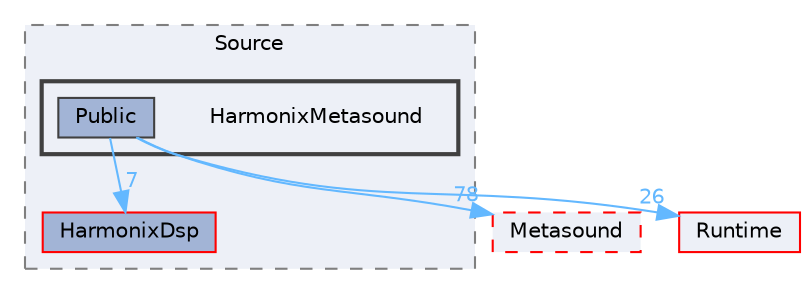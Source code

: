 digraph "HarmonixMetasound"
{
 // INTERACTIVE_SVG=YES
 // LATEX_PDF_SIZE
  bgcolor="transparent";
  edge [fontname=Helvetica,fontsize=10,labelfontname=Helvetica,labelfontsize=10];
  node [fontname=Helvetica,fontsize=10,shape=box,height=0.2,width=0.4];
  compound=true
  subgraph clusterdir_245d09008c163ef7f0c2e8e57ae4474c {
    graph [ bgcolor="#edf0f7", pencolor="grey50", label="Source", fontname=Helvetica,fontsize=10 style="filled,dashed", URL="dir_245d09008c163ef7f0c2e8e57ae4474c.html",tooltip=""]
  dir_4e1a6c5cdd9198d90377cec3c249fdb9 [label="HarmonixDsp", fillcolor="#a2b4d6", color="red", style="filled", URL="dir_4e1a6c5cdd9198d90377cec3c249fdb9.html",tooltip=""];
  subgraph clusterdir_177e1130fdfacc4fdb100e11460f146f {
    graph [ bgcolor="#edf0f7", pencolor="grey25", label="", fontname=Helvetica,fontsize=10 style="filled,bold", URL="dir_177e1130fdfacc4fdb100e11460f146f.html",tooltip=""]
    dir_177e1130fdfacc4fdb100e11460f146f [shape=plaintext, label="HarmonixMetasound"];
  dir_6bd7e560a3e8f4c85e7de963893ceee3 [label="Public", fillcolor="#a2b4d6", color="grey25", style="filled", URL="dir_6bd7e560a3e8f4c85e7de963893ceee3.html",tooltip=""];
  }
  }
  dir_52d1b8d6fa9cdd7a31b461c66b8032c4 [label="Metasound", fillcolor="#edf0f7", color="red", style="filled,dashed", URL="dir_52d1b8d6fa9cdd7a31b461c66b8032c4.html",tooltip=""];
  dir_7536b172fbd480bfd146a1b1acd6856b [label="Runtime", fillcolor="#edf0f7", color="red", style="filled", URL="dir_7536b172fbd480bfd146a1b1acd6856b.html",tooltip=""];
  dir_6bd7e560a3e8f4c85e7de963893ceee3->dir_4e1a6c5cdd9198d90377cec3c249fdb9 [headlabel="7", labeldistance=1.5 headhref="dir_000867_000466.html" href="dir_000867_000466.html" color="steelblue1" fontcolor="steelblue1"];
  dir_6bd7e560a3e8f4c85e7de963893ceee3->dir_52d1b8d6fa9cdd7a31b461c66b8032c4 [headlabel="78", labeldistance=1.5 headhref="dir_000867_000635.html" href="dir_000867_000635.html" color="steelblue1" fontcolor="steelblue1"];
  dir_6bd7e560a3e8f4c85e7de963893ceee3->dir_7536b172fbd480bfd146a1b1acd6856b [headlabel="26", labeldistance=1.5 headhref="dir_000867_000984.html" href="dir_000867_000984.html" color="steelblue1" fontcolor="steelblue1"];
}
